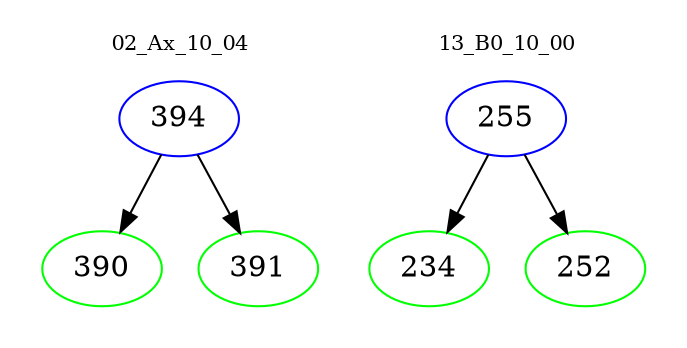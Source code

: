 digraph{
subgraph cluster_0 {
color = white
label = "02_Ax_10_04";
fontsize=10;
T0_394 [label="394", color="blue"]
T0_394 -> T0_390 [color="black"]
T0_390 [label="390", color="green"]
T0_394 -> T0_391 [color="black"]
T0_391 [label="391", color="green"]
}
subgraph cluster_1 {
color = white
label = "13_B0_10_00";
fontsize=10;
T1_255 [label="255", color="blue"]
T1_255 -> T1_234 [color="black"]
T1_234 [label="234", color="green"]
T1_255 -> T1_252 [color="black"]
T1_252 [label="252", color="green"]
}
}
